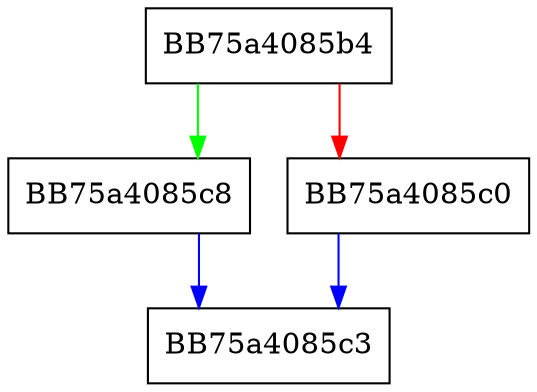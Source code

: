 digraph GetName {
  node [shape="box"];
  graph [splines=ortho];
  BB75a4085b4 -> BB75a4085c8 [color="green"];
  BB75a4085b4 -> BB75a4085c0 [color="red"];
  BB75a4085c0 -> BB75a4085c3 [color="blue"];
  BB75a4085c8 -> BB75a4085c3 [color="blue"];
}